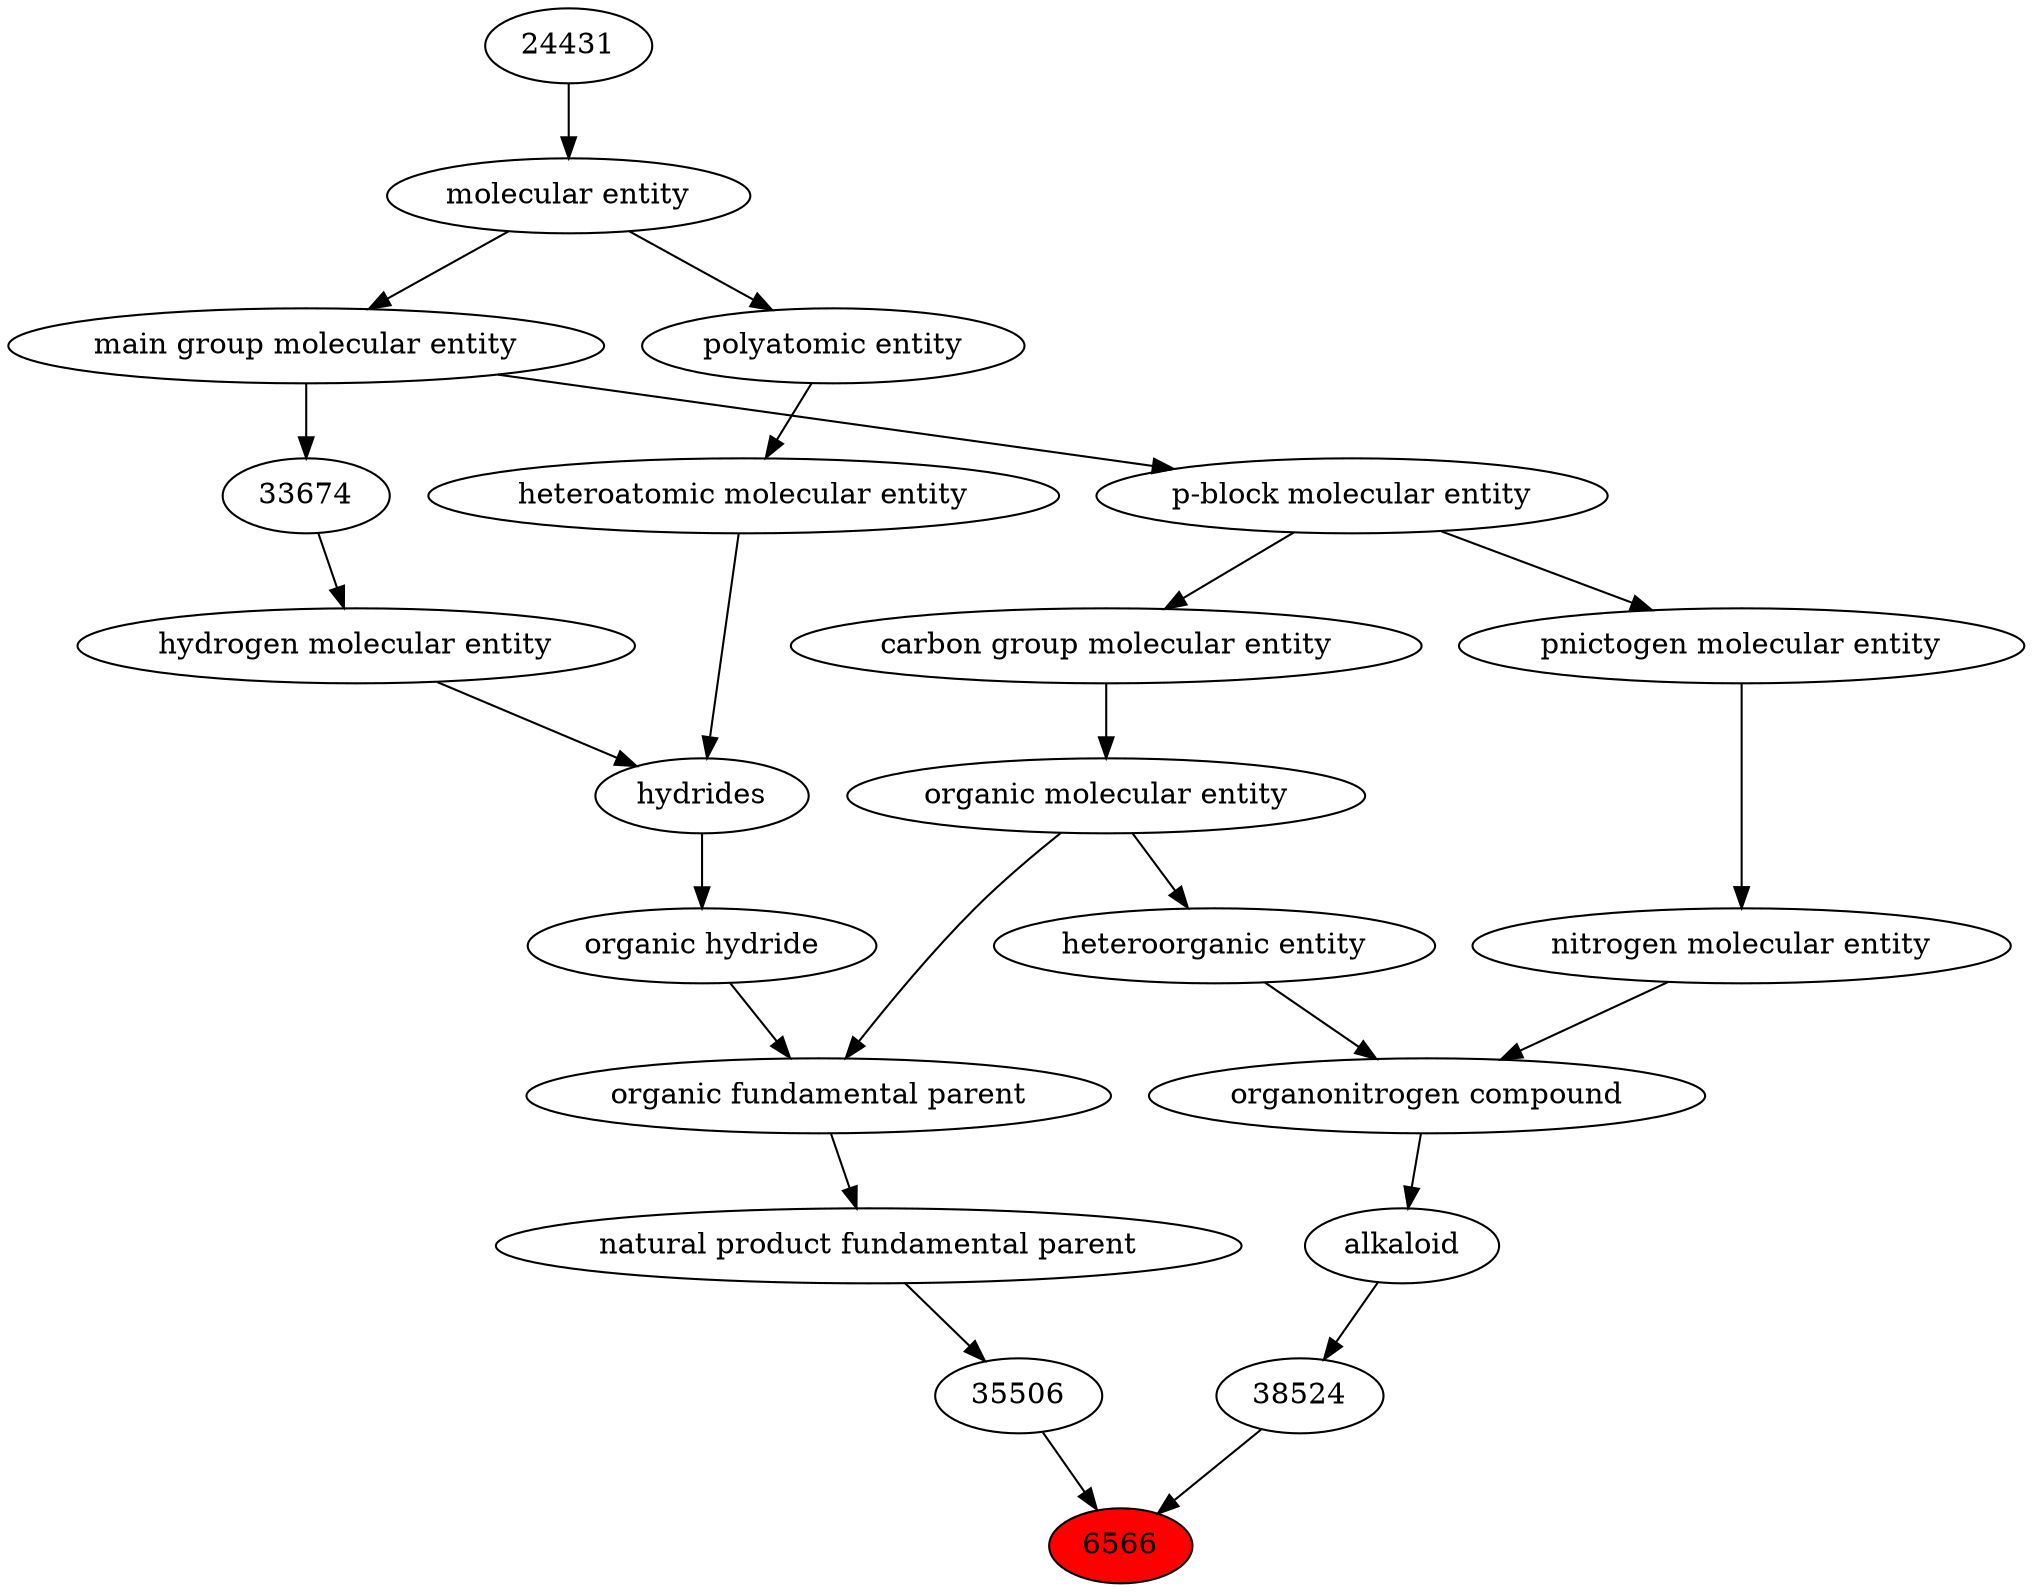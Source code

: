 digraph tree{ 
6566 [label="6566" fillcolor=red style=filled]
35506 -> 6566
38524 -> 6566
35506 [label="35506"]
35507 -> 35506
38524 [label="38524"]
22315 -> 38524
35507 [label="natural product fundamental parent"]
33245 -> 35507
22315 [label="alkaloid"]
35352 -> 22315
33245 [label="organic fundamental parent"]
50860 -> 33245
37175 -> 33245
35352 [label="organonitrogen compound"]
51143 -> 35352
33285 -> 35352
50860 [label="organic molecular entity"]
33582 -> 50860
37175 [label="organic hydride"]
33692 -> 37175
51143 [label="nitrogen molecular entity"]
33302 -> 51143
33285 [label="heteroorganic entity"]
50860 -> 33285
33582 [label="carbon group molecular entity"]
33675 -> 33582
33692 [label="hydrides"]
33608 -> 33692
37577 -> 33692
33302 [label="pnictogen molecular entity"]
33675 -> 33302
33675 [label="p-block molecular entity"]
33579 -> 33675
33608 [label="hydrogen molecular entity"]
33674 -> 33608
37577 [label="heteroatomic molecular entity"]
36357 -> 37577
33579 [label="main group molecular entity"]
23367 -> 33579
33674 [label="33674"]
33579 -> 33674
36357 [label="polyatomic entity"]
23367 -> 36357
23367 [label="molecular entity"]
24431 -> 23367
24431 [label="24431"]
}